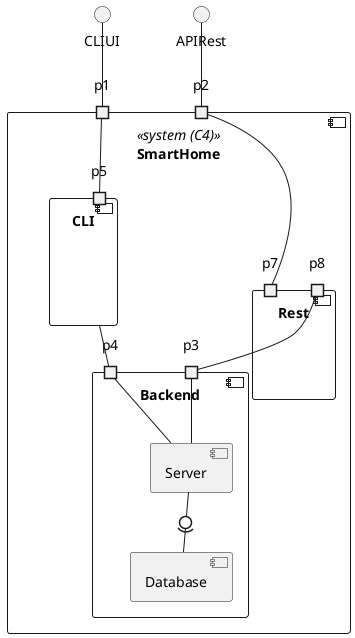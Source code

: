 @startuml
'https://plantuml.com/component-diagram
component SmartHome <<system (C4)>> {
    port p1
    port p2

    component Backend {
        port p3
        port p4
         component Database
         component Server
    }

    component CLI{
        port p5
    }

    component Rest{
        port p7
        port p8
    }
}

CLIUI -down- p1
p5 - p1
CLI -- p4

p3 -up- p8
p7 - p2
p2 -up- APIRest
Server -0)- Database
Server - p3
Server - p4

@enduml